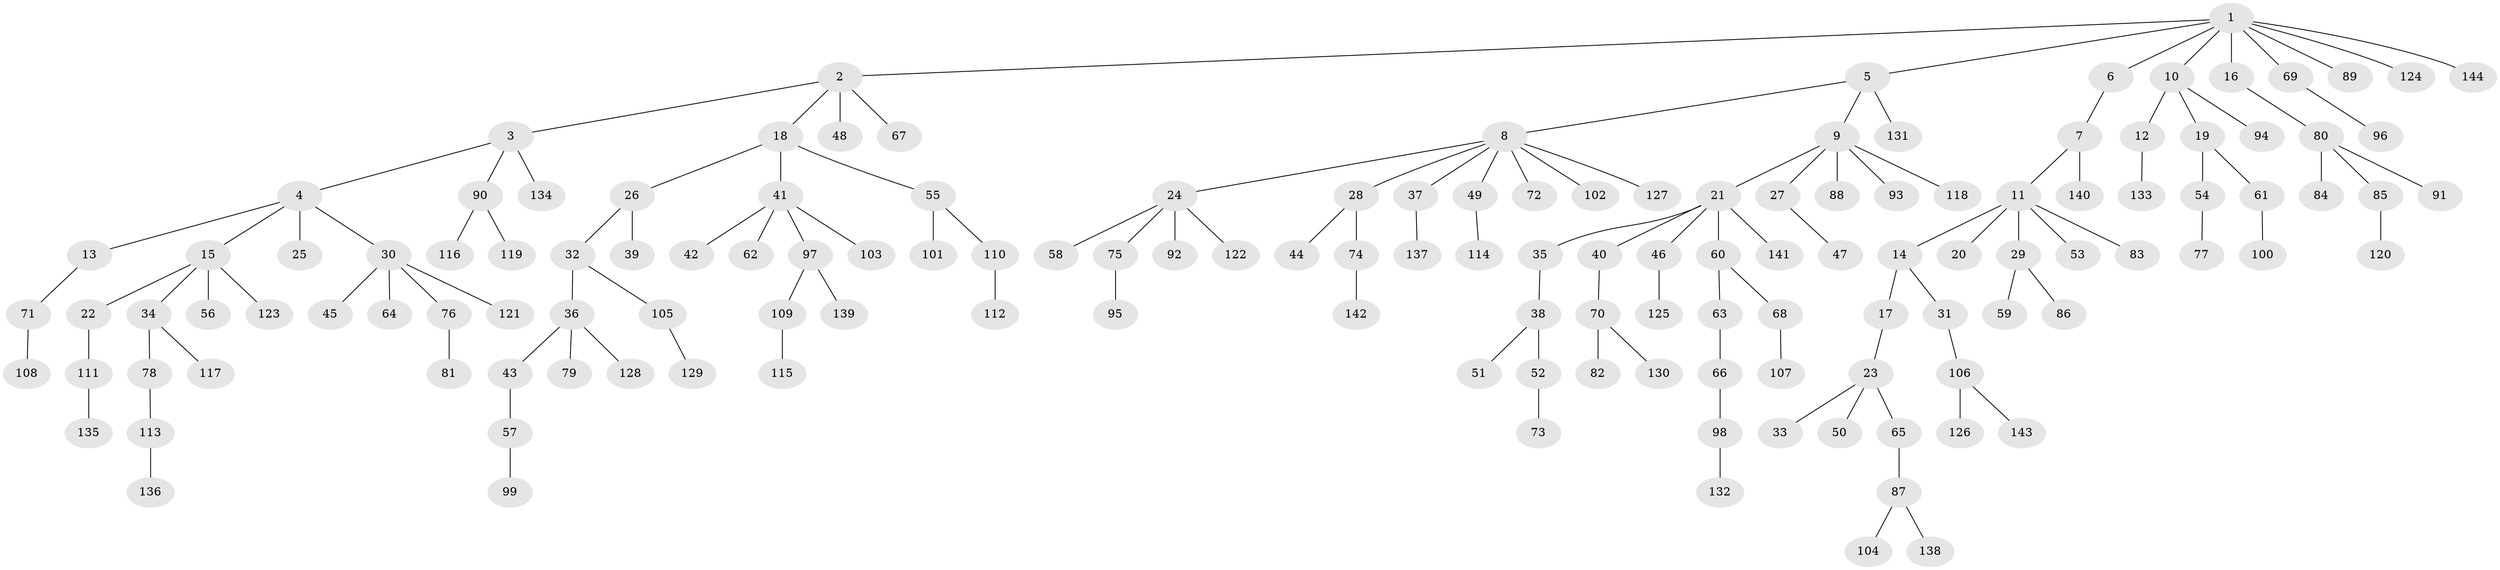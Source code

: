 // coarse degree distribution, {2: 0.2413793103448276, 4: 0.08045977011494253, 3: 0.12643678160919541, 5: 0.022988505747126436, 1: 0.5057471264367817, 7: 0.011494252873563218, 8: 0.011494252873563218}
// Generated by graph-tools (version 1.1) at 2025/37/03/04/25 23:37:23]
// undirected, 144 vertices, 143 edges
graph export_dot {
  node [color=gray90,style=filled];
  1;
  2;
  3;
  4;
  5;
  6;
  7;
  8;
  9;
  10;
  11;
  12;
  13;
  14;
  15;
  16;
  17;
  18;
  19;
  20;
  21;
  22;
  23;
  24;
  25;
  26;
  27;
  28;
  29;
  30;
  31;
  32;
  33;
  34;
  35;
  36;
  37;
  38;
  39;
  40;
  41;
  42;
  43;
  44;
  45;
  46;
  47;
  48;
  49;
  50;
  51;
  52;
  53;
  54;
  55;
  56;
  57;
  58;
  59;
  60;
  61;
  62;
  63;
  64;
  65;
  66;
  67;
  68;
  69;
  70;
  71;
  72;
  73;
  74;
  75;
  76;
  77;
  78;
  79;
  80;
  81;
  82;
  83;
  84;
  85;
  86;
  87;
  88;
  89;
  90;
  91;
  92;
  93;
  94;
  95;
  96;
  97;
  98;
  99;
  100;
  101;
  102;
  103;
  104;
  105;
  106;
  107;
  108;
  109;
  110;
  111;
  112;
  113;
  114;
  115;
  116;
  117;
  118;
  119;
  120;
  121;
  122;
  123;
  124;
  125;
  126;
  127;
  128;
  129;
  130;
  131;
  132;
  133;
  134;
  135;
  136;
  137;
  138;
  139;
  140;
  141;
  142;
  143;
  144;
  1 -- 2;
  1 -- 5;
  1 -- 6;
  1 -- 10;
  1 -- 16;
  1 -- 69;
  1 -- 89;
  1 -- 124;
  1 -- 144;
  2 -- 3;
  2 -- 18;
  2 -- 48;
  2 -- 67;
  3 -- 4;
  3 -- 90;
  3 -- 134;
  4 -- 13;
  4 -- 15;
  4 -- 25;
  4 -- 30;
  5 -- 8;
  5 -- 9;
  5 -- 131;
  6 -- 7;
  7 -- 11;
  7 -- 140;
  8 -- 24;
  8 -- 28;
  8 -- 37;
  8 -- 49;
  8 -- 72;
  8 -- 102;
  8 -- 127;
  9 -- 21;
  9 -- 27;
  9 -- 88;
  9 -- 93;
  9 -- 118;
  10 -- 12;
  10 -- 19;
  10 -- 94;
  11 -- 14;
  11 -- 20;
  11 -- 29;
  11 -- 53;
  11 -- 83;
  12 -- 133;
  13 -- 71;
  14 -- 17;
  14 -- 31;
  15 -- 22;
  15 -- 34;
  15 -- 56;
  15 -- 123;
  16 -- 80;
  17 -- 23;
  18 -- 26;
  18 -- 41;
  18 -- 55;
  19 -- 54;
  19 -- 61;
  21 -- 35;
  21 -- 40;
  21 -- 46;
  21 -- 60;
  21 -- 141;
  22 -- 111;
  23 -- 33;
  23 -- 50;
  23 -- 65;
  24 -- 58;
  24 -- 75;
  24 -- 92;
  24 -- 122;
  26 -- 32;
  26 -- 39;
  27 -- 47;
  28 -- 44;
  28 -- 74;
  29 -- 59;
  29 -- 86;
  30 -- 45;
  30 -- 64;
  30 -- 76;
  30 -- 121;
  31 -- 106;
  32 -- 36;
  32 -- 105;
  34 -- 78;
  34 -- 117;
  35 -- 38;
  36 -- 43;
  36 -- 79;
  36 -- 128;
  37 -- 137;
  38 -- 51;
  38 -- 52;
  40 -- 70;
  41 -- 42;
  41 -- 62;
  41 -- 97;
  41 -- 103;
  43 -- 57;
  46 -- 125;
  49 -- 114;
  52 -- 73;
  54 -- 77;
  55 -- 101;
  55 -- 110;
  57 -- 99;
  60 -- 63;
  60 -- 68;
  61 -- 100;
  63 -- 66;
  65 -- 87;
  66 -- 98;
  68 -- 107;
  69 -- 96;
  70 -- 82;
  70 -- 130;
  71 -- 108;
  74 -- 142;
  75 -- 95;
  76 -- 81;
  78 -- 113;
  80 -- 84;
  80 -- 85;
  80 -- 91;
  85 -- 120;
  87 -- 104;
  87 -- 138;
  90 -- 116;
  90 -- 119;
  97 -- 109;
  97 -- 139;
  98 -- 132;
  105 -- 129;
  106 -- 126;
  106 -- 143;
  109 -- 115;
  110 -- 112;
  111 -- 135;
  113 -- 136;
}
